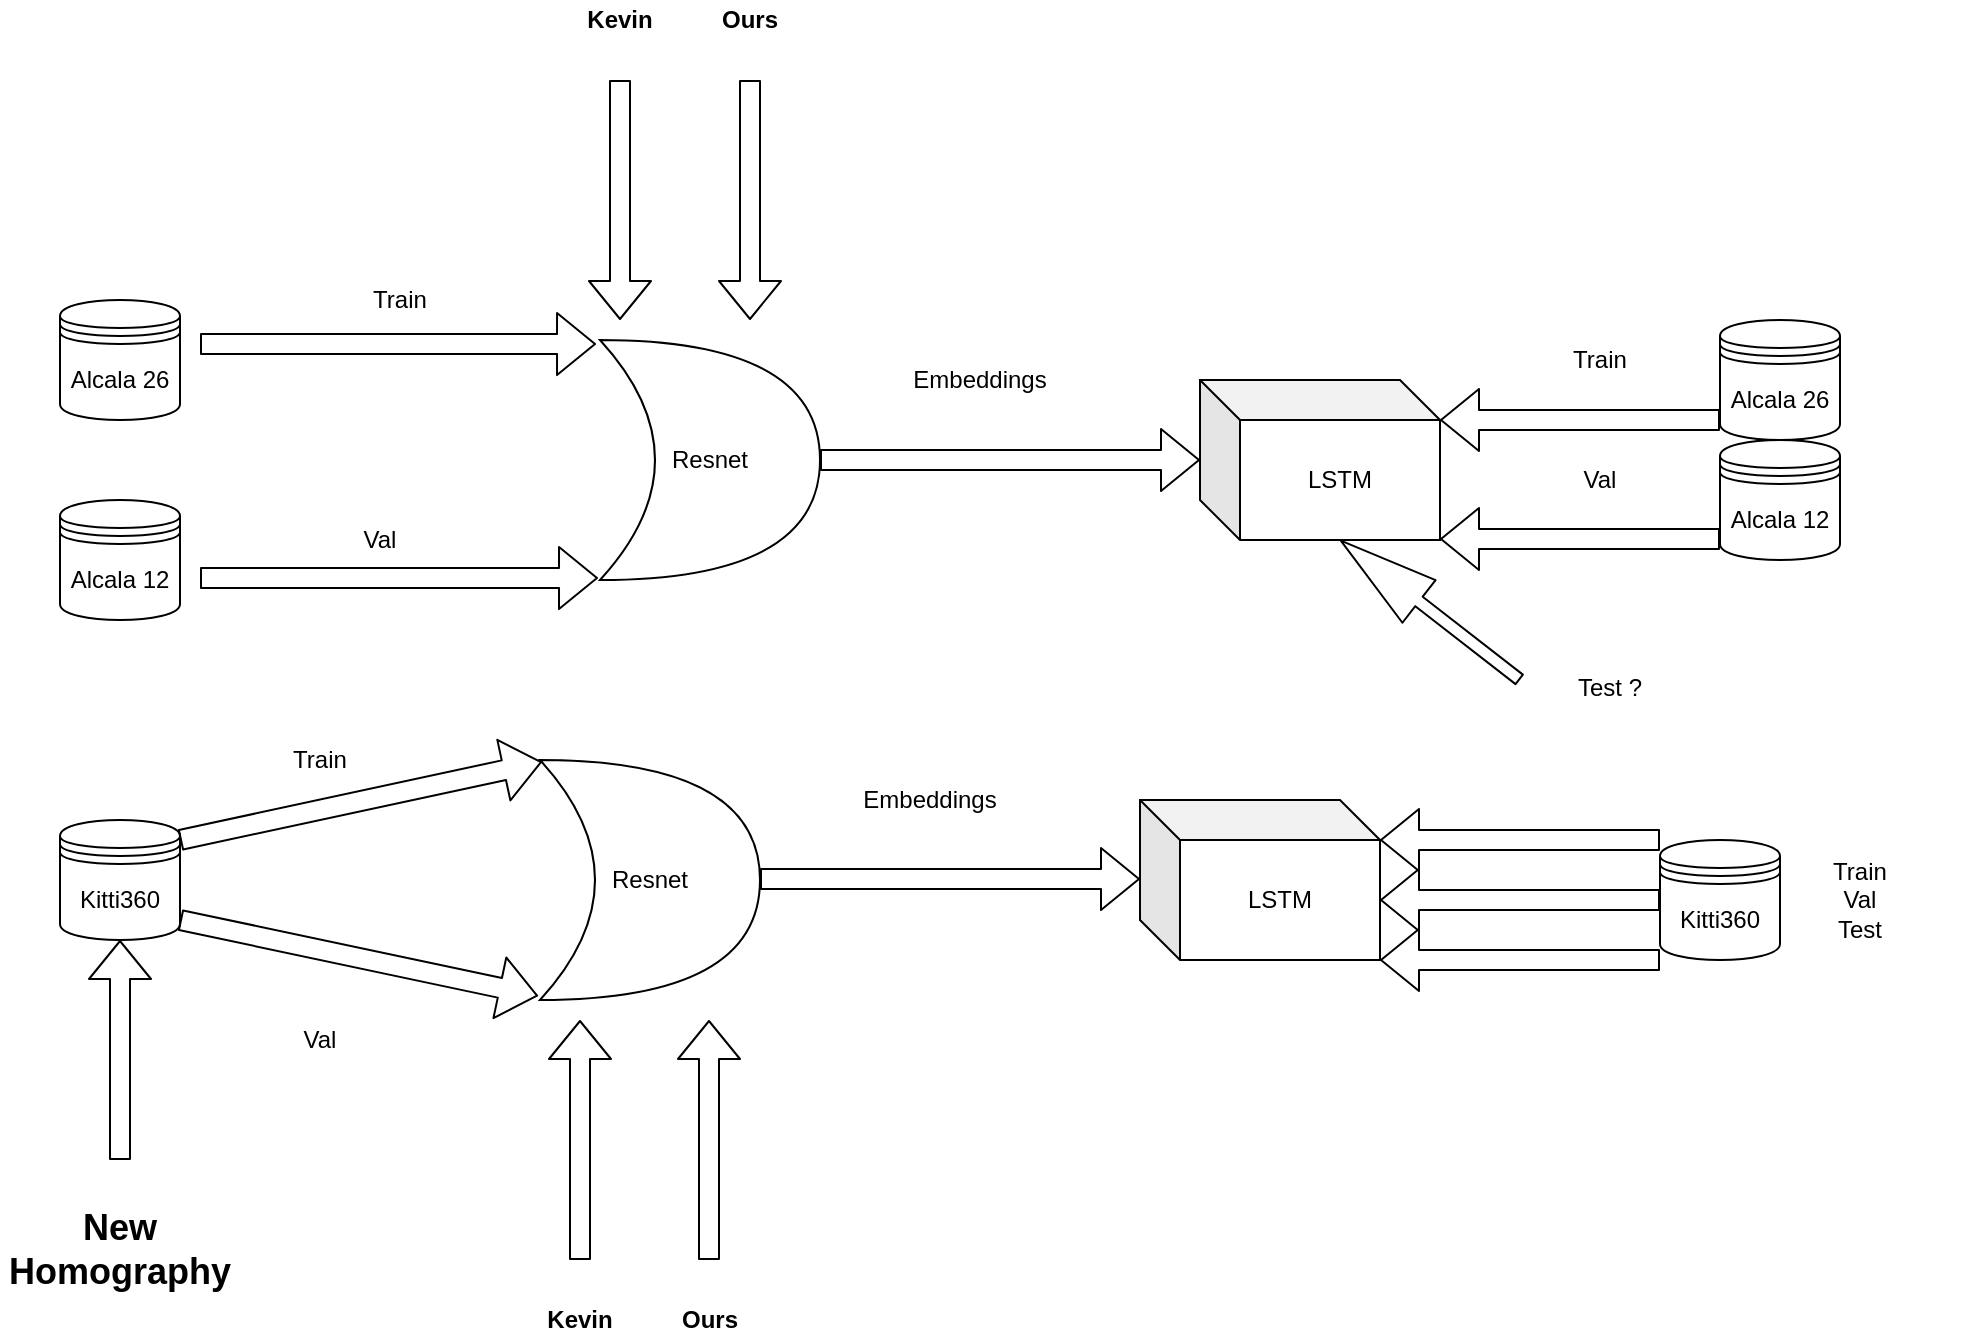 <mxfile version="14.3.0" type="github">
  <diagram id="Gea0WoHBCfBPCRHximAD" name="Page-1">
    <mxGraphModel dx="1422" dy="794" grid="1" gridSize="10" guides="1" tooltips="1" connect="1" arrows="1" fold="1" page="1" pageScale="1" pageWidth="1169" pageHeight="827" math="0" shadow="0">
      <root>
        <mxCell id="0" />
        <mxCell id="1" parent="0" />
        <mxCell id="oBplUizrpoIhTd-GWiSJ-4" value="LSTM" style="shape=cube;whiteSpace=wrap;html=1;boundedLbl=1;backgroundOutline=1;darkOpacity=0.05;darkOpacity2=0.1;" vertex="1" parent="1">
          <mxGeometry x="650" y="260" width="120" height="80" as="geometry" />
        </mxCell>
        <mxCell id="oBplUizrpoIhTd-GWiSJ-5" value="Alcala 26" style="shape=datastore;whiteSpace=wrap;html=1;" vertex="1" parent="1">
          <mxGeometry x="80" y="220" width="60" height="60" as="geometry" />
        </mxCell>
        <mxCell id="oBplUizrpoIhTd-GWiSJ-6" value="Alcala 12" style="shape=datastore;whiteSpace=wrap;html=1;" vertex="1" parent="1">
          <mxGeometry x="80" y="320" width="60" height="60" as="geometry" />
        </mxCell>
        <mxCell id="oBplUizrpoIhTd-GWiSJ-7" value="Kitti360" style="shape=datastore;whiteSpace=wrap;html=1;" vertex="1" parent="1">
          <mxGeometry x="80" y="480" width="60" height="60" as="geometry" />
        </mxCell>
        <mxCell id="oBplUizrpoIhTd-GWiSJ-8" value="Resnet" style="shape=xor;whiteSpace=wrap;html=1;" vertex="1" parent="1">
          <mxGeometry x="350" y="240" width="110" height="120" as="geometry" />
        </mxCell>
        <mxCell id="oBplUizrpoIhTd-GWiSJ-9" value="" style="shape=flexArrow;endArrow=classic;html=1;entryX=-0.018;entryY=0.017;entryDx=0;entryDy=0;entryPerimeter=0;" edge="1" parent="1" target="oBplUizrpoIhTd-GWiSJ-8">
          <mxGeometry width="50" height="50" relative="1" as="geometry">
            <mxPoint x="150" y="242" as="sourcePoint" />
            <mxPoint x="330" y="249.5" as="targetPoint" />
          </mxGeometry>
        </mxCell>
        <mxCell id="oBplUizrpoIhTd-GWiSJ-11" value="Train" style="text;html=1;strokeColor=none;fillColor=none;align=center;verticalAlign=middle;whiteSpace=wrap;rounded=0;" vertex="1" parent="1">
          <mxGeometry x="230" y="210" width="40" height="20" as="geometry" />
        </mxCell>
        <mxCell id="oBplUizrpoIhTd-GWiSJ-12" value="" style="shape=flexArrow;endArrow=classic;html=1;entryX=-0.009;entryY=0.992;entryDx=0;entryDy=0;entryPerimeter=0;" edge="1" parent="1" target="oBplUizrpoIhTd-GWiSJ-8">
          <mxGeometry width="50" height="50" relative="1" as="geometry">
            <mxPoint x="150" y="359" as="sourcePoint" />
            <mxPoint x="330" y="340" as="targetPoint" />
          </mxGeometry>
        </mxCell>
        <mxCell id="oBplUizrpoIhTd-GWiSJ-13" value="Val" style="text;html=1;strokeColor=none;fillColor=none;align=center;verticalAlign=middle;whiteSpace=wrap;rounded=0;" vertex="1" parent="1">
          <mxGeometry x="220" y="330" width="40" height="20" as="geometry" />
        </mxCell>
        <mxCell id="oBplUizrpoIhTd-GWiSJ-14" value="" style="shape=flexArrow;endArrow=classic;html=1;exitX=1;exitY=0.5;exitDx=0;exitDy=0;exitPerimeter=0;" edge="1" parent="1" source="oBplUizrpoIhTd-GWiSJ-8" target="oBplUizrpoIhTd-GWiSJ-4">
          <mxGeometry width="50" height="50" relative="1" as="geometry">
            <mxPoint x="530" y="320" as="sourcePoint" />
            <mxPoint x="580" y="270" as="targetPoint" />
          </mxGeometry>
        </mxCell>
        <mxCell id="oBplUizrpoIhTd-GWiSJ-15" value="Embeddings" style="text;html=1;strokeColor=none;fillColor=none;align=center;verticalAlign=middle;whiteSpace=wrap;rounded=0;" vertex="1" parent="1">
          <mxGeometry x="495" y="250" width="90" height="20" as="geometry" />
        </mxCell>
        <mxCell id="oBplUizrpoIhTd-GWiSJ-16" value="Resnet" style="shape=xor;whiteSpace=wrap;html=1;" vertex="1" parent="1">
          <mxGeometry x="320" y="450" width="110" height="120" as="geometry" />
        </mxCell>
        <mxCell id="oBplUizrpoIhTd-GWiSJ-17" value="" style="shape=flexArrow;endArrow=classic;html=1;entryX=0.009;entryY=0.008;entryDx=0;entryDy=0;entryPerimeter=0;" edge="1" parent="1" target="oBplUizrpoIhTd-GWiSJ-16">
          <mxGeometry width="50" height="50" relative="1" as="geometry">
            <mxPoint x="140" y="490" as="sourcePoint" />
            <mxPoint x="280" y="490" as="targetPoint" />
          </mxGeometry>
        </mxCell>
        <mxCell id="oBplUizrpoIhTd-GWiSJ-18" value="" style="shape=flexArrow;endArrow=classic;html=1;entryX=-0.009;entryY=0.983;entryDx=0;entryDy=0;entryPerimeter=0;" edge="1" parent="1" target="oBplUizrpoIhTd-GWiSJ-16">
          <mxGeometry width="50" height="50" relative="1" as="geometry">
            <mxPoint x="140" y="530" as="sourcePoint" />
            <mxPoint x="280" y="530" as="targetPoint" />
          </mxGeometry>
        </mxCell>
        <mxCell id="oBplUizrpoIhTd-GWiSJ-19" value="Train" style="text;html=1;strokeColor=none;fillColor=none;align=center;verticalAlign=middle;whiteSpace=wrap;rounded=0;" vertex="1" parent="1">
          <mxGeometry x="190" y="440" width="40" height="20" as="geometry" />
        </mxCell>
        <mxCell id="oBplUizrpoIhTd-GWiSJ-20" value="Val" style="text;html=1;strokeColor=none;fillColor=none;align=center;verticalAlign=middle;whiteSpace=wrap;rounded=0;" vertex="1" parent="1">
          <mxGeometry x="190" y="580" width="40" height="20" as="geometry" />
        </mxCell>
        <mxCell id="oBplUizrpoIhTd-GWiSJ-21" value="" style="shape=flexArrow;endArrow=classic;html=1;exitX=1;exitY=0.5;exitDx=0;exitDy=0;exitPerimeter=0;" edge="1" parent="1">
          <mxGeometry width="50" height="50" relative="1" as="geometry">
            <mxPoint x="430" y="509.5" as="sourcePoint" />
            <mxPoint x="620" y="509.5" as="targetPoint" />
          </mxGeometry>
        </mxCell>
        <mxCell id="oBplUizrpoIhTd-GWiSJ-22" value="LSTM" style="shape=cube;whiteSpace=wrap;html=1;boundedLbl=1;backgroundOutline=1;darkOpacity=0.05;darkOpacity2=0.1;" vertex="1" parent="1">
          <mxGeometry x="620" y="470" width="120" height="80" as="geometry" />
        </mxCell>
        <mxCell id="oBplUizrpoIhTd-GWiSJ-23" value="Embeddings" style="text;html=1;strokeColor=none;fillColor=none;align=center;verticalAlign=middle;whiteSpace=wrap;rounded=0;" vertex="1" parent="1">
          <mxGeometry x="470" y="460" width="90" height="20" as="geometry" />
        </mxCell>
        <mxCell id="oBplUizrpoIhTd-GWiSJ-24" value="" style="shape=flexArrow;endArrow=classic;html=1;" edge="1" parent="1">
          <mxGeometry width="50" height="50" relative="1" as="geometry">
            <mxPoint x="910" y="280" as="sourcePoint" />
            <mxPoint x="770" y="280" as="targetPoint" />
          </mxGeometry>
        </mxCell>
        <mxCell id="oBplUizrpoIhTd-GWiSJ-25" value="" style="shape=flexArrow;endArrow=classic;html=1;" edge="1" parent="1">
          <mxGeometry width="50" height="50" relative="1" as="geometry">
            <mxPoint x="910" y="339.5" as="sourcePoint" />
            <mxPoint x="770" y="339.5" as="targetPoint" />
          </mxGeometry>
        </mxCell>
        <mxCell id="oBplUizrpoIhTd-GWiSJ-26" value="" style="shape=flexArrow;endArrow=classic;html=1;entryX=0;entryY=0;entryDx=70;entryDy=80;entryPerimeter=0;width=6;endSize=16.18;" edge="1" parent="1" target="oBplUizrpoIhTd-GWiSJ-4">
          <mxGeometry width="50" height="50" relative="1" as="geometry">
            <mxPoint x="810" y="410" as="sourcePoint" />
            <mxPoint x="770" y="479" as="targetPoint" />
          </mxGeometry>
        </mxCell>
        <mxCell id="oBplUizrpoIhTd-GWiSJ-27" value="Alcala 26" style="shape=datastore;whiteSpace=wrap;html=1;" vertex="1" parent="1">
          <mxGeometry x="910" y="230" width="60" height="60" as="geometry" />
        </mxCell>
        <mxCell id="oBplUizrpoIhTd-GWiSJ-28" value="Alcala 12" style="shape=datastore;whiteSpace=wrap;html=1;" vertex="1" parent="1">
          <mxGeometry x="910" y="290" width="60" height="60" as="geometry" />
        </mxCell>
        <mxCell id="oBplUizrpoIhTd-GWiSJ-29" value="Train" style="text;html=1;strokeColor=none;fillColor=none;align=center;verticalAlign=middle;whiteSpace=wrap;rounded=0;" vertex="1" parent="1">
          <mxGeometry x="830" y="240" width="40" height="20" as="geometry" />
        </mxCell>
        <mxCell id="oBplUizrpoIhTd-GWiSJ-30" value="Val" style="text;html=1;strokeColor=none;fillColor=none;align=center;verticalAlign=middle;whiteSpace=wrap;rounded=0;" vertex="1" parent="1">
          <mxGeometry x="830" y="300" width="40" height="20" as="geometry" />
        </mxCell>
        <mxCell id="oBplUizrpoIhTd-GWiSJ-31" value="Test ?" style="text;html=1;strokeColor=none;fillColor=none;align=center;verticalAlign=middle;whiteSpace=wrap;rounded=0;" vertex="1" parent="1">
          <mxGeometry x="810" y="391" width="90" height="46" as="geometry" />
        </mxCell>
        <mxCell id="oBplUizrpoIhTd-GWiSJ-32" value="Kitti360" style="shape=datastore;whiteSpace=wrap;html=1;" vertex="1" parent="1">
          <mxGeometry x="880" y="490" width="60" height="60" as="geometry" />
        </mxCell>
        <mxCell id="oBplUizrpoIhTd-GWiSJ-34" value="" style="shape=flexArrow;endArrow=classic;html=1;" edge="1" parent="1">
          <mxGeometry width="50" height="50" relative="1" as="geometry">
            <mxPoint x="880" y="490" as="sourcePoint" />
            <mxPoint x="740" y="490" as="targetPoint" />
          </mxGeometry>
        </mxCell>
        <mxCell id="oBplUizrpoIhTd-GWiSJ-35" value="" style="shape=flexArrow;endArrow=classic;html=1;" edge="1" parent="1">
          <mxGeometry width="50" height="50" relative="1" as="geometry">
            <mxPoint x="880" y="520" as="sourcePoint" />
            <mxPoint x="740" y="520" as="targetPoint" />
          </mxGeometry>
        </mxCell>
        <mxCell id="oBplUizrpoIhTd-GWiSJ-36" value="" style="shape=flexArrow;endArrow=classic;html=1;" edge="1" parent="1">
          <mxGeometry width="50" height="50" relative="1" as="geometry">
            <mxPoint x="880" y="550" as="sourcePoint" />
            <mxPoint x="740" y="550" as="targetPoint" />
          </mxGeometry>
        </mxCell>
        <mxCell id="oBplUizrpoIhTd-GWiSJ-37" value="Train&lt;br&gt;Val&lt;br&gt;Test" style="text;html=1;strokeColor=none;fillColor=none;align=center;verticalAlign=middle;whiteSpace=wrap;rounded=0;" vertex="1" parent="1">
          <mxGeometry x="920" y="470" width="120" height="100" as="geometry" />
        </mxCell>
        <mxCell id="oBplUizrpoIhTd-GWiSJ-38" value="" style="shape=flexArrow;endArrow=classic;html=1;entryX=0.5;entryY=1;entryDx=0;entryDy=0;" edge="1" parent="1" target="oBplUizrpoIhTd-GWiSJ-7">
          <mxGeometry width="50" height="50" relative="1" as="geometry">
            <mxPoint x="110" y="650" as="sourcePoint" />
            <mxPoint x="130" y="600" as="targetPoint" />
          </mxGeometry>
        </mxCell>
        <mxCell id="oBplUizrpoIhTd-GWiSJ-39" value="&lt;font style=&quot;font-size: 18px&quot;&gt;&lt;b&gt;New Homography&lt;/b&gt;&lt;/font&gt;" style="text;html=1;strokeColor=none;fillColor=none;align=center;verticalAlign=middle;whiteSpace=wrap;rounded=0;" vertex="1" parent="1">
          <mxGeometry x="50" y="650" width="120" height="90" as="geometry" />
        </mxCell>
        <mxCell id="oBplUizrpoIhTd-GWiSJ-40" value="" style="shape=flexArrow;endArrow=classic;html=1;" edge="1" parent="1">
          <mxGeometry width="50" height="50" relative="1" as="geometry">
            <mxPoint x="340" y="700" as="sourcePoint" />
            <mxPoint x="340" y="580" as="targetPoint" />
          </mxGeometry>
        </mxCell>
        <mxCell id="oBplUizrpoIhTd-GWiSJ-41" value="&lt;b&gt;Kevin&lt;/b&gt;" style="text;html=1;strokeColor=none;fillColor=none;align=center;verticalAlign=middle;whiteSpace=wrap;rounded=0;" vertex="1" parent="1">
          <mxGeometry x="320" y="720" width="40" height="20" as="geometry" />
        </mxCell>
        <mxCell id="oBplUizrpoIhTd-GWiSJ-42" value="" style="shape=flexArrow;endArrow=classic;html=1;" edge="1" parent="1">
          <mxGeometry width="50" height="50" relative="1" as="geometry">
            <mxPoint x="404.5" y="700" as="sourcePoint" />
            <mxPoint x="404.5" y="580" as="targetPoint" />
          </mxGeometry>
        </mxCell>
        <mxCell id="oBplUizrpoIhTd-GWiSJ-43" value="&lt;b&gt;Ours&lt;/b&gt;" style="text;html=1;strokeColor=none;fillColor=none;align=center;verticalAlign=middle;whiteSpace=wrap;rounded=0;" vertex="1" parent="1">
          <mxGeometry x="385" y="720" width="40" height="20" as="geometry" />
        </mxCell>
        <mxCell id="oBplUizrpoIhTd-GWiSJ-45" value="" style="shape=flexArrow;endArrow=classic;html=1;" edge="1" parent="1">
          <mxGeometry width="50" height="50" relative="1" as="geometry">
            <mxPoint x="360" y="110" as="sourcePoint" />
            <mxPoint x="360" y="230" as="targetPoint" />
          </mxGeometry>
        </mxCell>
        <mxCell id="oBplUizrpoIhTd-GWiSJ-46" value="" style="shape=flexArrow;endArrow=classic;html=1;" edge="1" parent="1">
          <mxGeometry width="50" height="50" relative="1" as="geometry">
            <mxPoint x="425" y="110" as="sourcePoint" />
            <mxPoint x="425" y="230" as="targetPoint" />
          </mxGeometry>
        </mxCell>
        <mxCell id="oBplUizrpoIhTd-GWiSJ-47" value="&lt;b&gt;Kevin&lt;/b&gt;" style="text;html=1;strokeColor=none;fillColor=none;align=center;verticalAlign=middle;whiteSpace=wrap;rounded=0;" vertex="1" parent="1">
          <mxGeometry x="340" y="70" width="40" height="20" as="geometry" />
        </mxCell>
        <mxCell id="oBplUizrpoIhTd-GWiSJ-48" value="&lt;b&gt;Ours&lt;/b&gt;" style="text;html=1;strokeColor=none;fillColor=none;align=center;verticalAlign=middle;whiteSpace=wrap;rounded=0;" vertex="1" parent="1">
          <mxGeometry x="405" y="70" width="40" height="20" as="geometry" />
        </mxCell>
      </root>
    </mxGraphModel>
  </diagram>
</mxfile>
